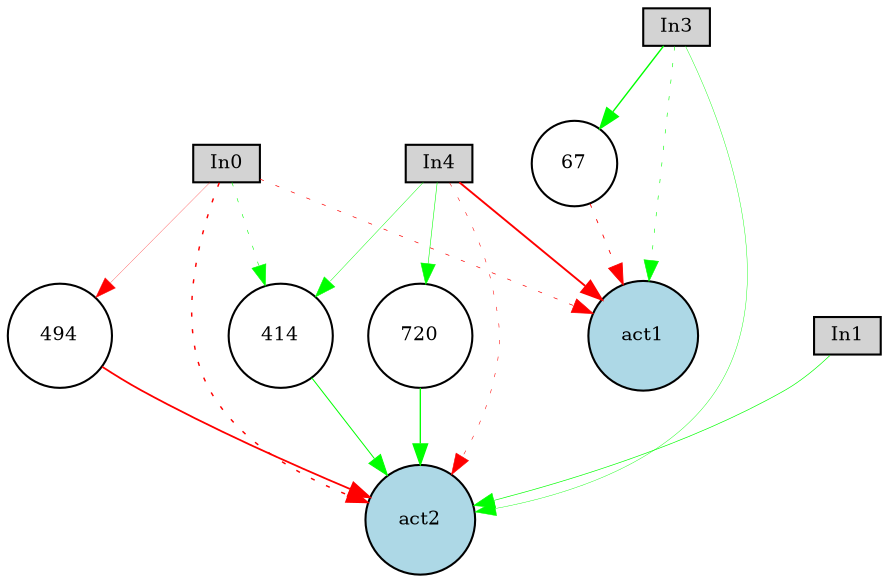 digraph {
	node [fontsize=9 height=0.2 shape=circle width=0.2]
	In0 [fillcolor=lightgray shape=box style=filled]
	In1 [fillcolor=lightgray shape=box style=filled]
	In3 [fillcolor=lightgray shape=box style=filled]
	In4 [fillcolor=lightgray shape=box style=filled]
	act1 [fillcolor=lightblue style=filled]
	act2 [fillcolor=lightblue style=filled]
	67 [fillcolor=white style=filled]
	494 [fillcolor=white style=filled]
	720 [fillcolor=white style=filled]
	414 [fillcolor=white style=filled]
	In0 -> act1 [color=red penwidth=0.33602500647585587 style=dotted]
	In0 -> act2 [color=red penwidth=0.6997395497612757 style=dotted]
	In1 -> act2 [color=green penwidth=0.31961628536720976 style=solid]
	In3 -> act1 [color=green penwidth=0.28723201648958285 style=dotted]
	In3 -> act2 [color=green penwidth=0.1978490417884164 style=solid]
	In4 -> act1 [color=red penwidth=0.9171921431083024 style=solid]
	In4 -> act2 [color=red penwidth=0.25399863067165174 style=dotted]
	In3 -> 67 [color=green penwidth=0.6772523467358967 style=solid]
	67 -> act1 [color=red penwidth=0.4217421886522551 style=dotted]
	In0 -> 414 [color=green penwidth=0.2775048173747734 style=dotted]
	414 -> act2 [color=green penwidth=0.4797975489032652 style=solid]
	In4 -> 414 [color=green penwidth=0.2150186063537567 style=solid]
	In0 -> 494 [color=red penwidth=0.1263100543340202 style=solid]
	494 -> act2 [color=red penwidth=0.8578823877907236 style=solid]
	In4 -> 720 [color=green penwidth=0.2639448697457316 style=solid]
	720 -> act2 [color=green penwidth=0.6436347087455713 style=solid]
}
